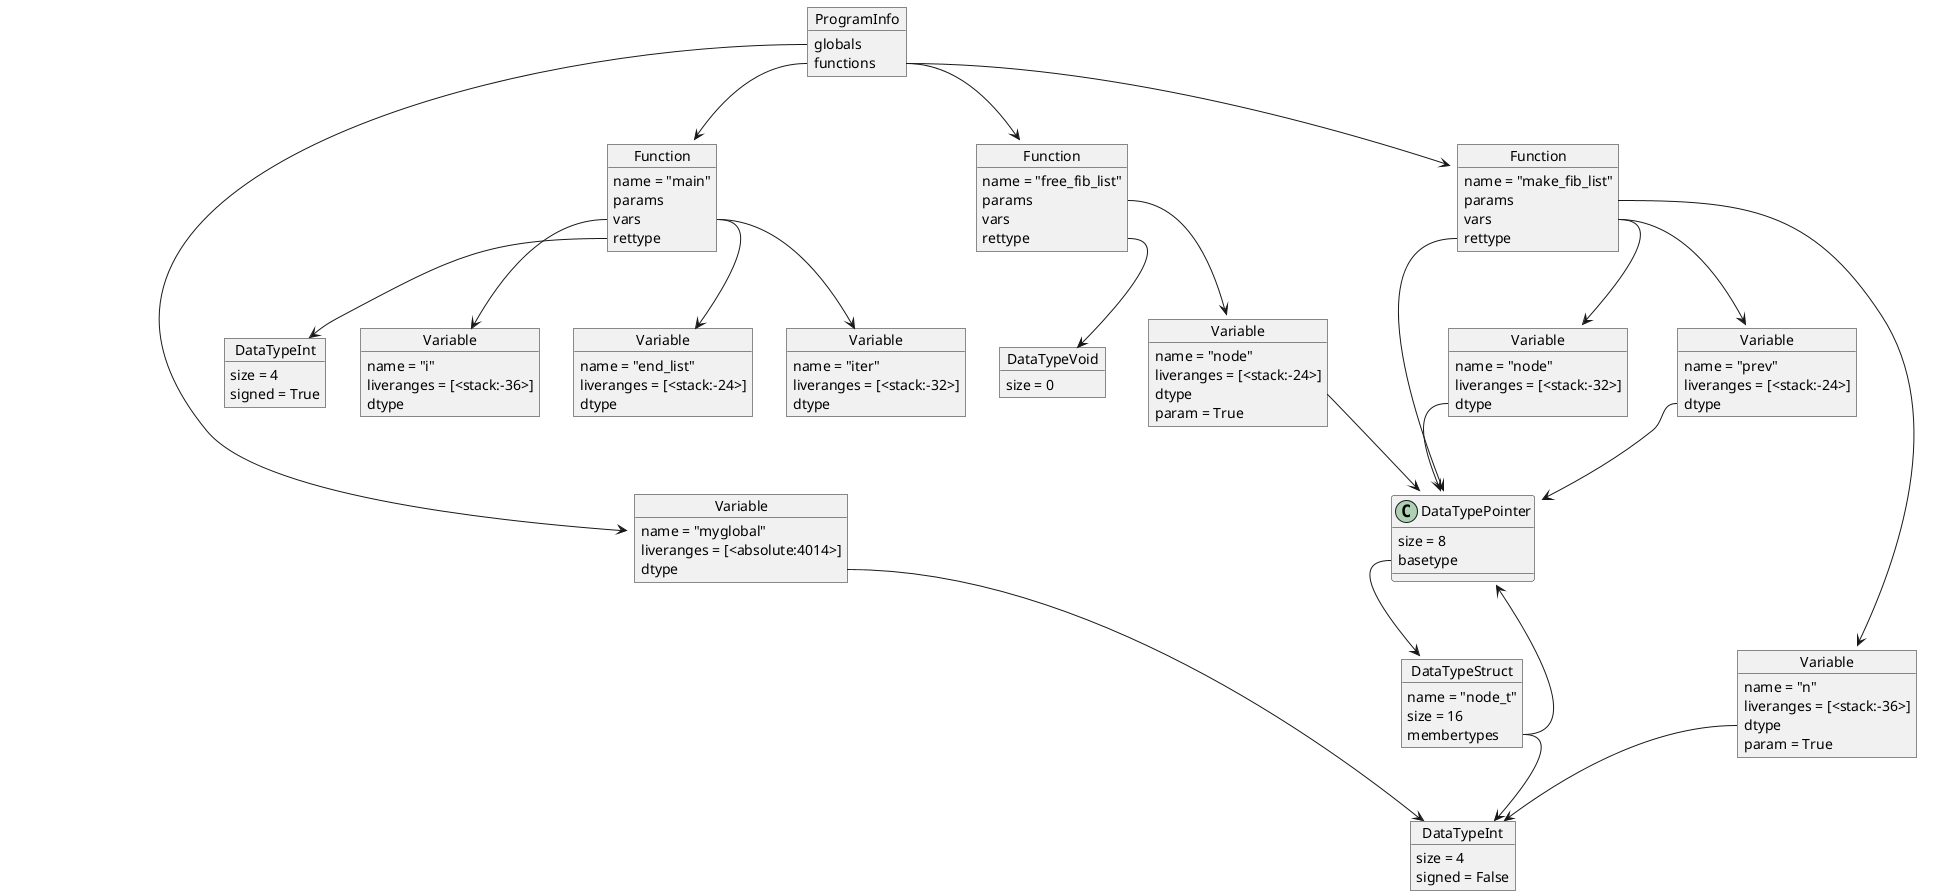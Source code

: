 @startuml example-dsl

object "ProgramInfo" as proginfo {
    globals
    functions
}

object "DataTypeInt" as dtype_signed_int {
    size = 4
    signed = True
}

object "DataTypeInt" as dtype_unsigned_int {
    size = 4
    signed = False
}

object "DataTypeStruct" as dtype_struct_node_t {
    name = "node_t"
    size = 16
    membertypes
}
dtype_struct_node_t::membertypes --> dtype_unsigned_int
dtype_struct_node_t::membertypes --> DataTypePointer

object DataTypePointer {
    size = 8
    basetype
}

DataTypePointer::basetype --> dtype_struct_node_t

object "Variable" as var_myglobal {
    name = "myglobal"
    liveranges = [<absolute:4014>]
    dtype
}
var_myglobal::dtype --> dtype_unsigned_int

object "Function" as fn_main {
    name = "main"
    params
    vars
    rettype
}
fn_main::rettype --> dtype_signed_int

object "Variable" as var_main_i {
    name = "i"
    liveranges = [<stack:-36>]
    dtype
}

object "Variable" as var_main_end_list {
    name = "end_list"
    liveranges = [<stack:-24>]
    dtype
}

object "Variable" as var_main_iter {
    name = "iter"
    liveranges = [<stack:-32>]
    dtype
}

fn_main::vars --> var_main_i
fn_main::vars --> var_main_end_list
fn_main::vars --> var_main_iter

object "Function" as fn_free_fib_list {
    name = "free_fib_list"
    params
    vars
    rettype
}

object "DataTypeVoid" as dtype_void {
    size = 0
}
fn_free_fib_list::rettype --> dtype_void

object "Variable" as var_free_fib_list_node {
    name = "node"
    liveranges = [<stack:-24>]
    dtype
    param = True
}
fn_free_fib_list::params --> var_free_fib_list_node
var_free_fib_list_node::dtype --> DataTypePointer

object "Function" as fn_make_fib_list {
    name = "make_fib_list"
    params
    vars
    rettype
}
fn_make_fib_list::rettype --> DataTypePointer

object "Variable" as var_make_fib_list_n {
    name = "n"
    liveranges = [<stack:-36>]
    dtype
    param = True
}
fn_make_fib_list::params --> var_make_fib_list_n
var_make_fib_list_n::dtype --> dtype_unsigned_int

object "Variable" as var_make_fib_list_node {
    name = "node"
    liveranges = [<stack:-32>]
    dtype
}
fn_make_fib_list::vars --> var_make_fib_list_node
var_make_fib_list_node::dtype --> DataTypePointer

object "Variable" as var_make_fib_list_prev {
    name = "prev"
    liveranges = [<stack:-24>]
    dtype
}
fn_make_fib_list::vars --> var_make_fib_list_prev
var_make_fib_list_prev::dtype --> DataTypePointer

proginfo::globals --> var_myglobal
proginfo::functions --> fn_main
proginfo::functions --> fn_free_fib_list
proginfo::functions --> fn_make_fib_list



@enduml
